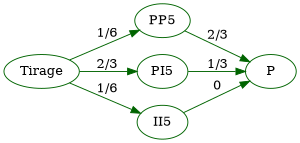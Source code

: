 digraph G {
 rankdir = LR ;
 edge [color = darkgreen];
 node [color = darkgreen];
 size = "2,2" ; # inch = 2.4cm
 Tirage -> PP5 [label = "1/6"] ;
 Tirage -> PI5 [label = "2/3"] ;
 Tirage -> II5 [label = "1/6"] ;
 PP5 -> P [label = "2/3"] ;
 PI5 -> P [label = "1/3"] ;
 II5 -> P [label = "0"] ;
 }